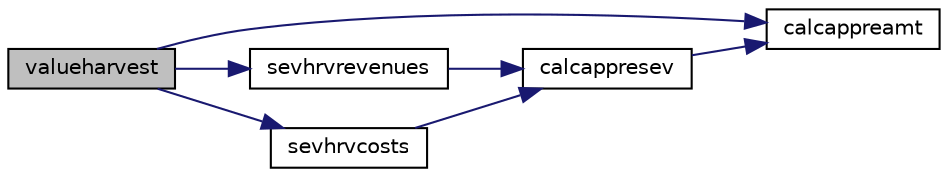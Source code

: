 digraph "valueharvest"
{
  edge [fontname="Helvetica",fontsize="10",labelfontname="Helvetica",labelfontsize="10"];
  node [fontname="Helvetica",fontsize="10",shape=record];
  rankdir="LR";
  Node1 [label="valueharvest",height=0.2,width=0.4,color="black", fillcolor="grey75", style="filled", fontcolor="black"];
  Node1 -> Node2 [color="midnightblue",fontsize="10",style="solid",fontname="Helvetica"];
  Node2 [label="calcappreamt",height=0.2,width=0.4,color="black", fillcolor="white", style="filled",URL="$eccalc_8f.html#a471c758c1b2b5fc0a3889880f080dec2"];
  Node1 -> Node3 [color="midnightblue",fontsize="10",style="solid",fontname="Helvetica"];
  Node3 [label="sevhrvrevenues",height=0.2,width=0.4,color="black", fillcolor="white", style="filled",URL="$eccalc_8f.html#a8bf3933bf2e8f27902f099f6e0e7c9c9"];
  Node3 -> Node4 [color="midnightblue",fontsize="10",style="solid",fontname="Helvetica"];
  Node4 [label="calcappresev",height=0.2,width=0.4,color="black", fillcolor="white", style="filled",URL="$eccalc_8f.html#af5697d7a97c2a655cf5c95836147f012"];
  Node4 -> Node2 [color="midnightblue",fontsize="10",style="solid",fontname="Helvetica"];
  Node1 -> Node5 [color="midnightblue",fontsize="10",style="solid",fontname="Helvetica"];
  Node5 [label="sevhrvcosts",height=0.2,width=0.4,color="black", fillcolor="white", style="filled",URL="$eccalc_8f.html#a87dce9049ba5e6bff4ab566b519de440"];
  Node5 -> Node4 [color="midnightblue",fontsize="10",style="solid",fontname="Helvetica"];
}

